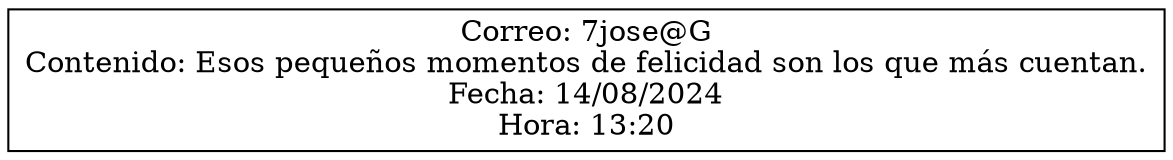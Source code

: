 digraph G {
    node [shape=record];
    rankdir=LR;
    node0 [label="{Correo: 7jose@G\nContenido: Esos pequeños momentos de felicidad son los que más cuentan.\nFecha: 14/08/2024\nHora: 13:20}"];
}
